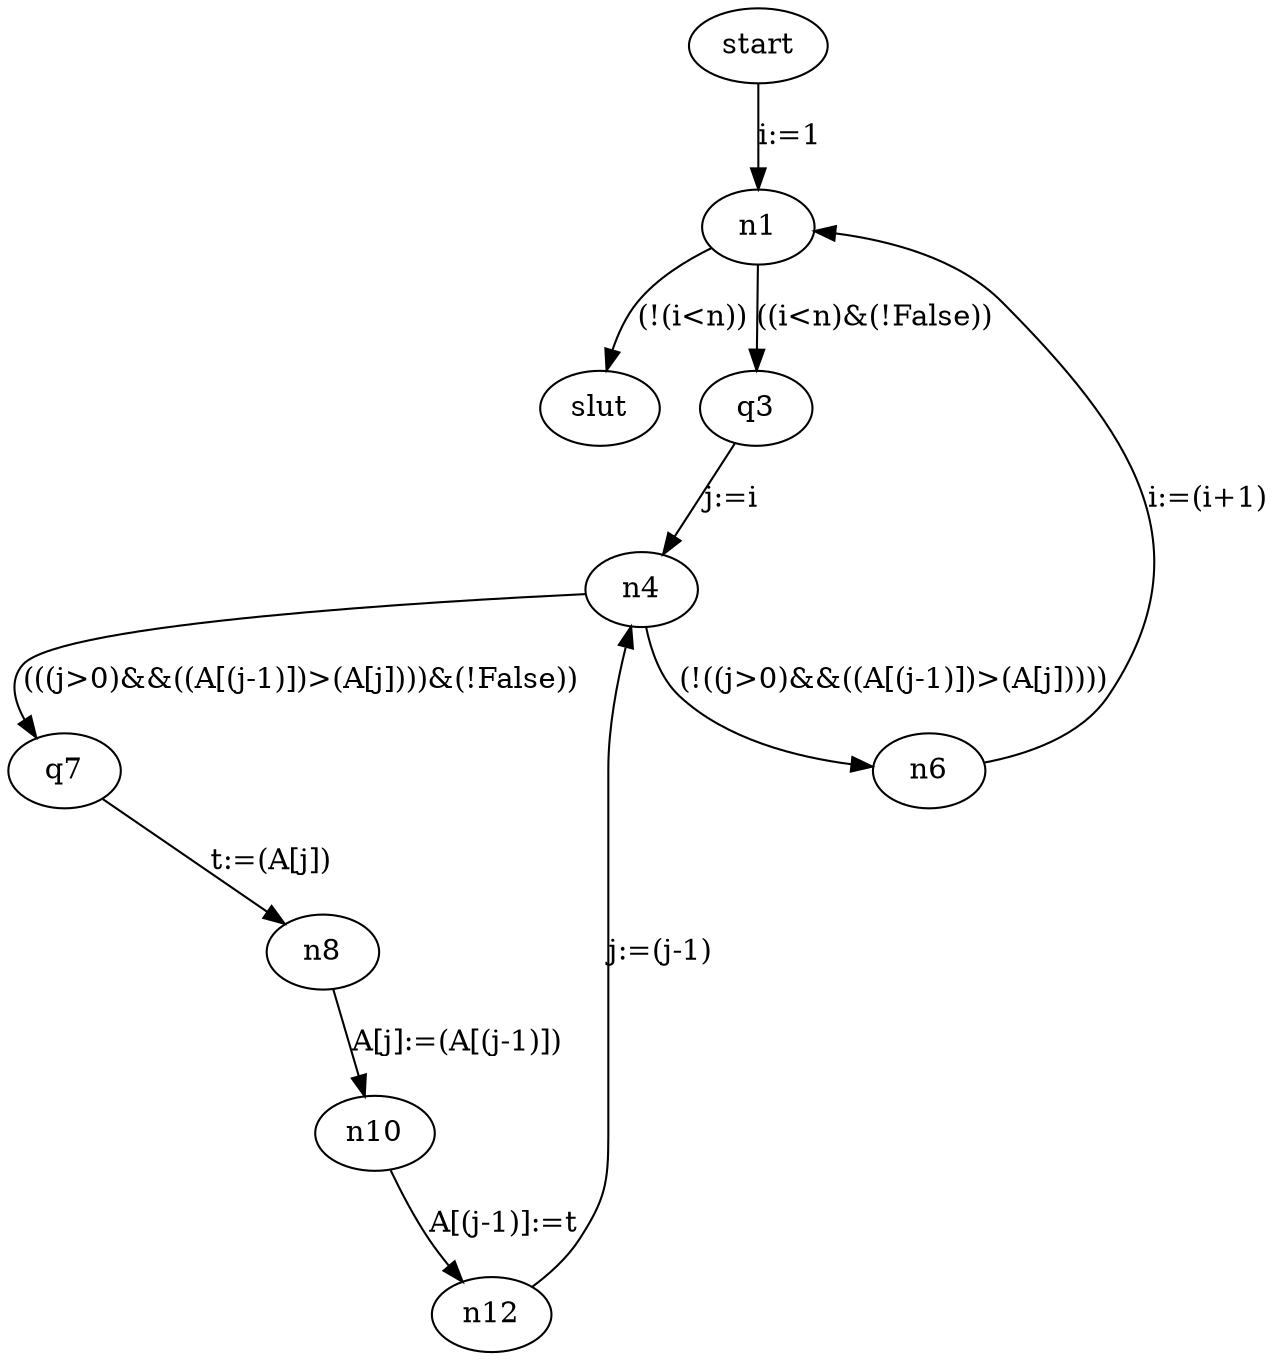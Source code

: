 digraph {start->n1[label= "i:=1"]n1->slut[label= "(!(i<n))"]n1->q3[label= "((i<n)&(!False))"]q3->n4[label= "j:=i"]n4->n6[label= "(!((j>0)&&((A[(j-1)])>(A[j]))))"]n4->q7[label= "(((j>0)&&((A[(j-1)])>(A[j])))&(!False))"]q7->n8[label= "t:=(A[j])"]n8->n10[label= "A[j]:=(A[(j-1)])"]n10->n12[label= "A[(j-1)]:=t"]n12->n4[label= "j:=(j-1)"]n6->n1[label= "i:=(i+1)"]}